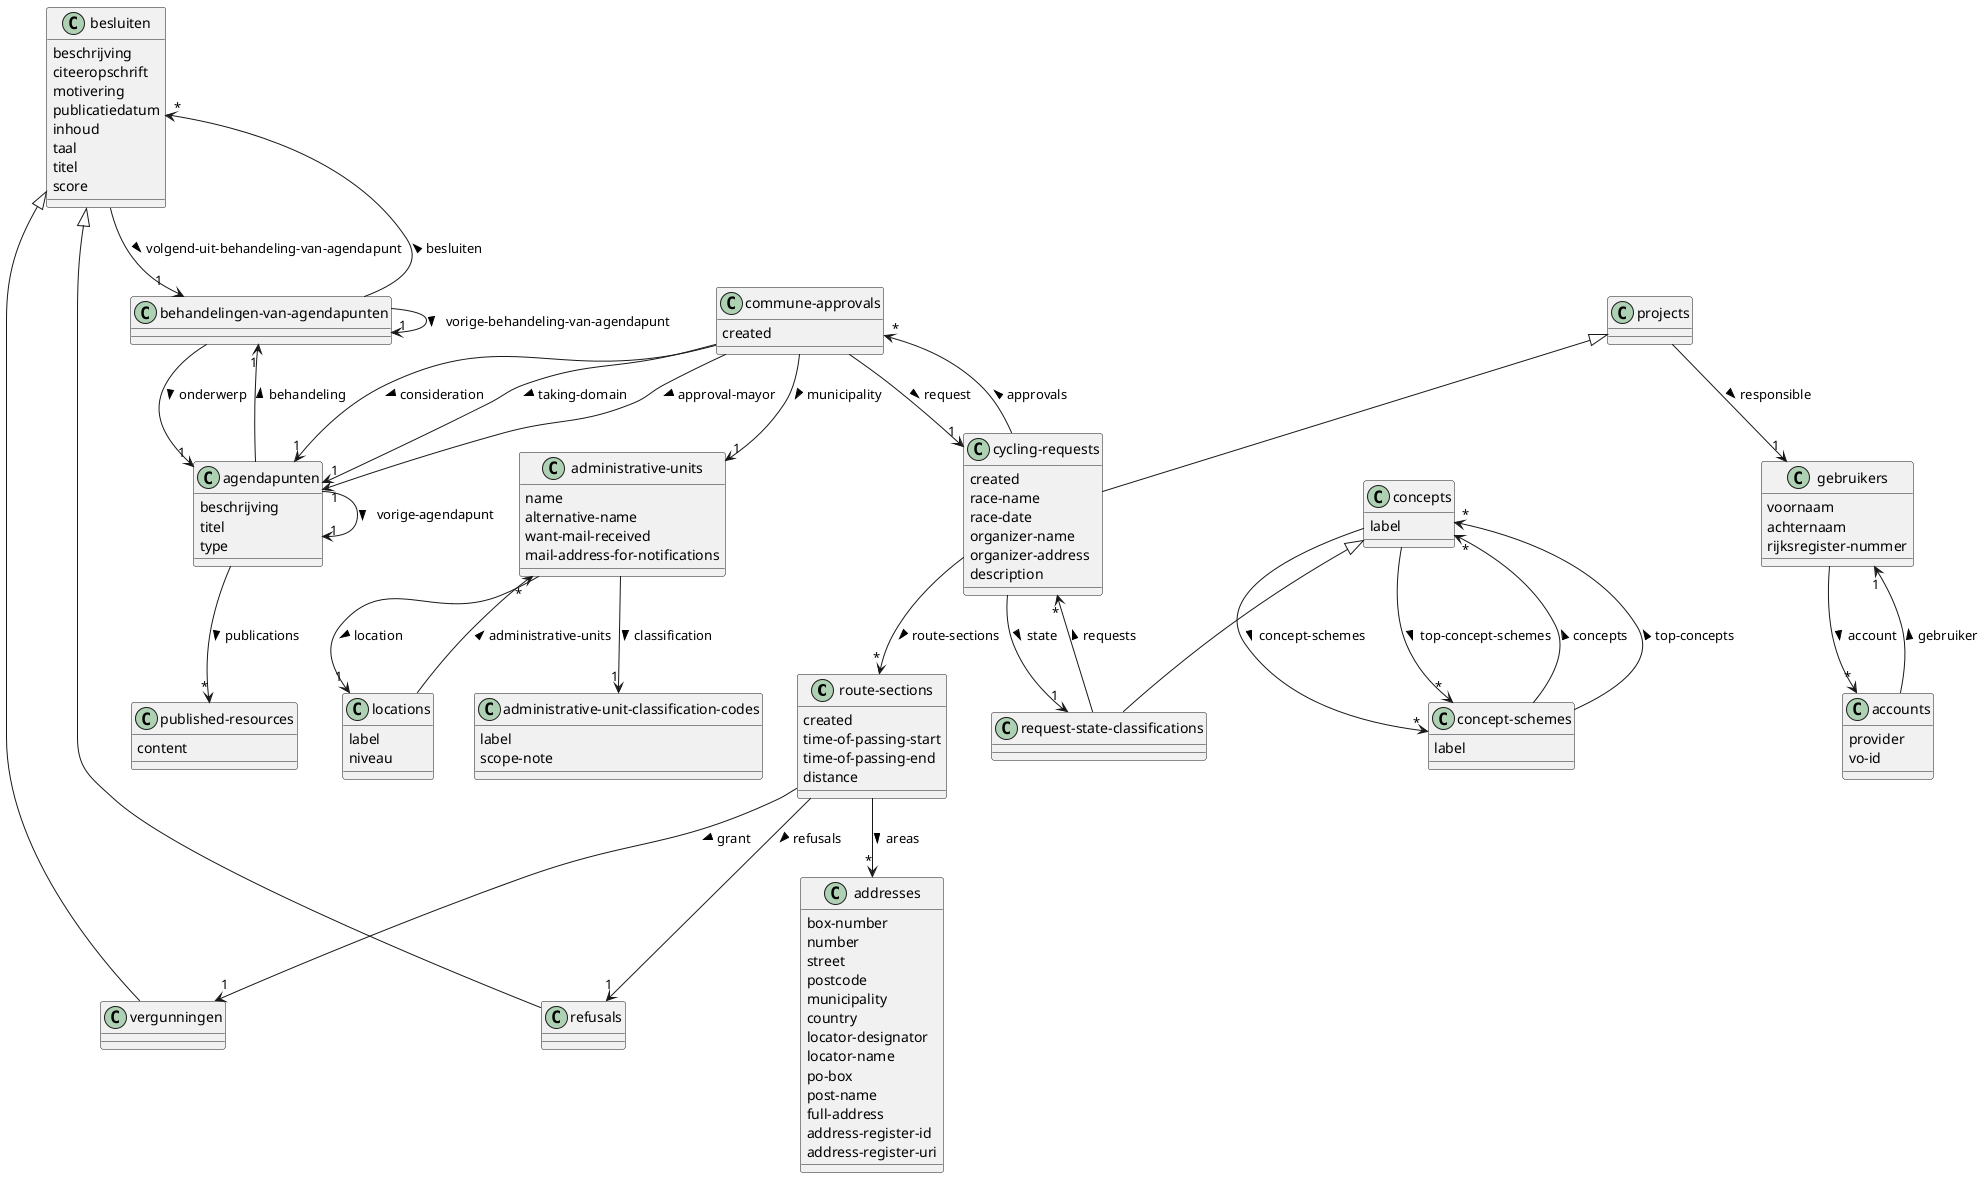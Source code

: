 @startuml
set namespaceSeparator none
class "route-sections"
"route-sections" : created
"route-sections" : time-of-passing-start
"route-sections" : time-of-passing-end
"route-sections" : distance
"route-sections" --> "1" "vergunningen" : grant > 
"route-sections" --> "1" "refusals" : refusals > 
"route-sections" --> "*" "addresses" : areas > 
class "administrative-units"
"administrative-units" : name
"administrative-units" : alternative-name
"administrative-units" : want-mail-received
"administrative-units" : mail-address-for-notifications
"administrative-units" --> "1" "locations" : location > 
"administrative-units" --> "1" "administrative-unit-classification-codes" : classification > 
class "projects"
"projects" --> "1" "gebruikers" : responsible > 
class "vergunningen"
"besluiten" <|-- "vergunningen"
class "gebruikers"
"gebruikers" : voornaam
"gebruikers" : achternaam
"gebruikers" : rijksregister-nummer
"gebruikers" --> "*" "accounts" : account > 
class "concepts"
"concepts" : label
"concepts" --> "*" "concept-schemes" : concept-schemes > 
"concepts" --> "*" "concept-schemes" : top-concept-schemes > 
class "commune-approvals"
"commune-approvals" : created
"commune-approvals" --> "1" "administrative-units" : municipality > 
"commune-approvals" --> "1" "cycling-requests" : request > 
"commune-approvals" --> "1" "agendapunten" : consideration > 
"commune-approvals" --> "1" "agendapunten" : taking-domain > 
"commune-approvals" --> "1" "agendapunten" : approval-mayor > 
class "refusals"
"besluiten" <|-- "refusals"
class "agendapunten"
"agendapunten" : beschrijving
"agendapunten" : titel
"agendapunten" : type
"agendapunten" --> "1" "agendapunten" : vorige-agendapunt > 
"agendapunten" --> "1" "behandelingen-van-agendapunten" : behandeling > 
"agendapunten" --> "*" "published-resources" : publications > 
class "besluiten"
"besluiten" : beschrijving
"besluiten" : citeeropschrift
"besluiten" : motivering
"besluiten" : publicatiedatum
"besluiten" : inhoud
"besluiten" : taal
"besluiten" : titel
"besluiten" : score
"besluiten" --> "1" "behandelingen-van-agendapunten" : volgend-uit-behandeling-van-agendapunt > 
class "behandelingen-van-agendapunten"
"behandelingen-van-agendapunten" --> "1" "behandelingen-van-agendapunten" : vorige-behandeling-van-agendapunt > 
"behandelingen-van-agendapunten" --> "1" "agendapunten" : onderwerp > 
"behandelingen-van-agendapunten" --> "*" "besluiten" : besluiten > 
class "accounts"
"accounts" : provider
"accounts" : vo-id
"accounts" --> "1" "gebruikers" : gebruiker > 
class "request-state-classifications"
"request-state-classifications" --> "*" "cycling-requests" : requests > 
"concepts" <|-- "request-state-classifications"
class "published-resources"
"published-resources" : content
class "cycling-requests"
"cycling-requests" : created
"cycling-requests" : race-name
"cycling-requests" : race-date
"cycling-requests" : organizer-name
"cycling-requests" : organizer-address
"cycling-requests" : description
"cycling-requests" --> "1" "request-state-classifications" : state > 
"cycling-requests" --> "*" "route-sections" : route-sections > 
"cycling-requests" --> "*" "commune-approvals" : approvals > 
"projects" <|-- "cycling-requests"
class "addresses"
"addresses" : box-number
"addresses" : number
"addresses" : street
"addresses" : postcode
"addresses" : municipality
"addresses" : country
"addresses" : locator-designator
"addresses" : locator-name
"addresses" : po-box
"addresses" : post-name
"addresses" : full-address
"addresses" : address-register-id
"addresses" : address-register-uri
class "locations"
"locations" : label
"locations" : niveau
"locations" --> "*" "administrative-units" : administrative-units > 
class "concept-schemes"
"concept-schemes" : label
"concept-schemes" --> "*" "concepts" : concepts > 
"concept-schemes" --> "*" "concepts" : top-concepts > 
class "administrative-unit-classification-codes"
"administrative-unit-classification-codes" : label
"administrative-unit-classification-codes" : scope-note
@enduml
